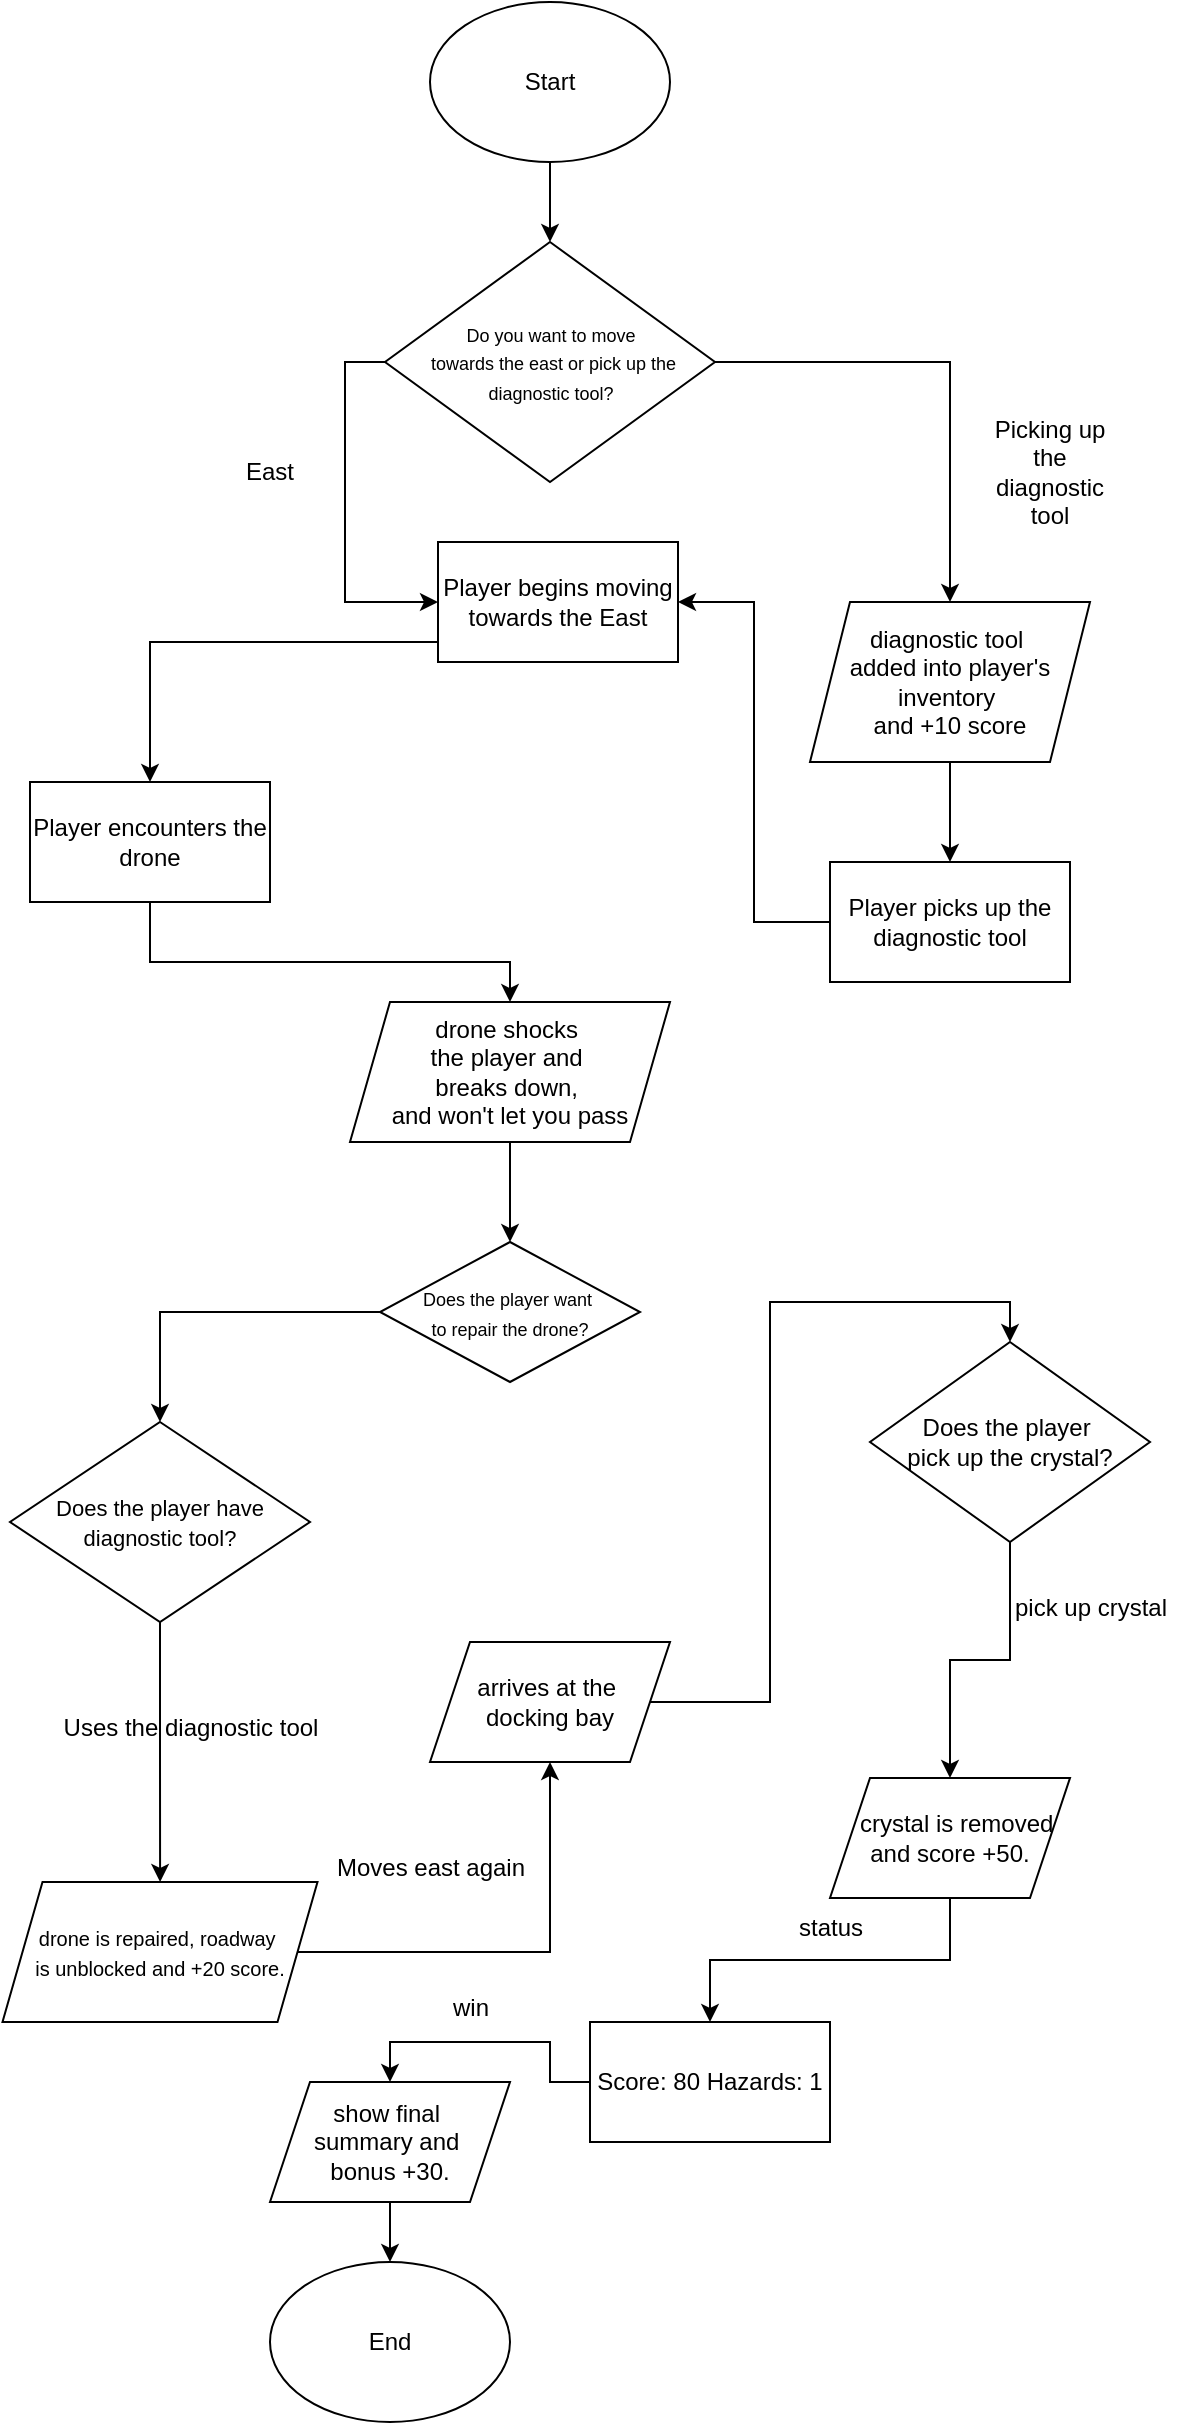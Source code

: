 <mxfile version="27.1.6">
  <diagram id="C5RBs43oDa-KdzZeNtuy" name="Page-1">
    <mxGraphModel dx="813" dy="550" grid="1" gridSize="10" guides="1" tooltips="1" connect="1" arrows="1" fold="1" page="1" pageScale="1" pageWidth="827" pageHeight="1169" math="0" shadow="0">
      <root>
        <mxCell id="WIyWlLk6GJQsqaUBKTNV-0" />
        <mxCell id="WIyWlLk6GJQsqaUBKTNV-1" parent="WIyWlLk6GJQsqaUBKTNV-0" />
        <mxCell id="p-kOWp8Kr_RvIh3Eu6UM-2" style="edgeStyle=orthogonalEdgeStyle;rounded=0;orthogonalLoop=1;jettySize=auto;html=1;" parent="WIyWlLk6GJQsqaUBKTNV-1" source="p-kOWp8Kr_RvIh3Eu6UM-0" target="p-kOWp8Kr_RvIh3Eu6UM-5" edge="1">
          <mxGeometry relative="1" as="geometry">
            <mxPoint x="410" y="160" as="targetPoint" />
          </mxGeometry>
        </mxCell>
        <mxCell id="p-kOWp8Kr_RvIh3Eu6UM-0" value="Start" style="ellipse;whiteSpace=wrap;html=1;" parent="WIyWlLk6GJQsqaUBKTNV-1" vertex="1">
          <mxGeometry x="350" y="30" width="120" height="80" as="geometry" />
        </mxCell>
        <mxCell id="p-kOWp8Kr_RvIh3Eu6UM-6" style="edgeStyle=orthogonalEdgeStyle;rounded=0;orthogonalLoop=1;jettySize=auto;html=1;exitX=0;exitY=0.5;exitDx=0;exitDy=0;entryX=0;entryY=0.5;entryDx=0;entryDy=0;" parent="WIyWlLk6GJQsqaUBKTNV-1" source="p-kOWp8Kr_RvIh3Eu6UM-5" target="p-kOWp8Kr_RvIh3Eu6UM-16" edge="1">
          <mxGeometry relative="1" as="geometry">
            <mxPoint x="320" y="340" as="targetPoint" />
            <mxPoint x="307.5" y="210" as="sourcePoint" />
          </mxGeometry>
        </mxCell>
        <mxCell id="p-kOWp8Kr_RvIh3Eu6UM-12" style="edgeStyle=orthogonalEdgeStyle;rounded=0;orthogonalLoop=1;jettySize=auto;html=1;" parent="WIyWlLk6GJQsqaUBKTNV-1" source="p-kOWp8Kr_RvIh3Eu6UM-5" target="p-kOWp8Kr_RvIh3Eu6UM-17" edge="1">
          <mxGeometry relative="1" as="geometry">
            <mxPoint x="620" y="420.0" as="targetPoint" />
          </mxGeometry>
        </mxCell>
        <mxCell id="p-kOWp8Kr_RvIh3Eu6UM-5" value="&lt;font style=&quot;font-size: 9px;&quot;&gt;Do you want to move&lt;/font&gt;&lt;div&gt;&lt;font style=&quot;font-size: 9px;&quot;&gt;&amp;nbsp;towards the east or pick up the diagnostic tool?&lt;/font&gt;&lt;/div&gt;" style="rhombus;whiteSpace=wrap;html=1;" parent="WIyWlLk6GJQsqaUBKTNV-1" vertex="1">
          <mxGeometry x="327.5" y="150" width="165" height="120" as="geometry" />
        </mxCell>
        <mxCell id="p-kOWp8Kr_RvIh3Eu6UM-9" value="East" style="text;html=1;align=center;verticalAlign=middle;whiteSpace=wrap;rounded=0;" parent="WIyWlLk6GJQsqaUBKTNV-1" vertex="1">
          <mxGeometry x="240" y="250" width="60" height="30" as="geometry" />
        </mxCell>
        <mxCell id="p-kOWp8Kr_RvIh3Eu6UM-22" style="edgeStyle=orthogonalEdgeStyle;rounded=0;orthogonalLoop=1;jettySize=auto;html=1;" parent="WIyWlLk6GJQsqaUBKTNV-1" source="p-kOWp8Kr_RvIh3Eu6UM-11" target="p-kOWp8Kr_RvIh3Eu6UM-21" edge="1">
          <mxGeometry relative="1" as="geometry">
            <Array as="points">
              <mxPoint x="210" y="510" />
              <mxPoint x="390" y="510" />
            </Array>
          </mxGeometry>
        </mxCell>
        <mxCell id="p-kOWp8Kr_RvIh3Eu6UM-11" value="Player encounters the drone" style="rounded=0;whiteSpace=wrap;html=1;" parent="WIyWlLk6GJQsqaUBKTNV-1" vertex="1">
          <mxGeometry x="150" y="420" width="120" height="60" as="geometry" />
        </mxCell>
        <mxCell id="p-kOWp8Kr_RvIh3Eu6UM-13" value="Picking up the diagnostic tool" style="text;html=1;align=center;verticalAlign=middle;whiteSpace=wrap;rounded=0;" parent="WIyWlLk6GJQsqaUBKTNV-1" vertex="1">
          <mxGeometry x="630" y="250" width="60" height="30" as="geometry" />
        </mxCell>
        <mxCell id="p-kOWp8Kr_RvIh3Eu6UM-19" style="edgeStyle=orthogonalEdgeStyle;rounded=0;orthogonalLoop=1;jettySize=auto;html=1;entryX=1;entryY=0.5;entryDx=0;entryDy=0;" parent="WIyWlLk6GJQsqaUBKTNV-1" source="p-kOWp8Kr_RvIh3Eu6UM-14" target="p-kOWp8Kr_RvIh3Eu6UM-16" edge="1">
          <mxGeometry relative="1" as="geometry" />
        </mxCell>
        <mxCell id="p-kOWp8Kr_RvIh3Eu6UM-14" value="Player picks up the diagnostic tool" style="rounded=0;whiteSpace=wrap;html=1;" parent="WIyWlLk6GJQsqaUBKTNV-1" vertex="1">
          <mxGeometry x="550" y="460" width="120" height="60" as="geometry" />
        </mxCell>
        <mxCell id="p-kOWp8Kr_RvIh3Eu6UM-20" style="edgeStyle=orthogonalEdgeStyle;rounded=0;orthogonalLoop=1;jettySize=auto;html=1;" parent="WIyWlLk6GJQsqaUBKTNV-1" source="p-kOWp8Kr_RvIh3Eu6UM-16" target="p-kOWp8Kr_RvIh3Eu6UM-11" edge="1">
          <mxGeometry relative="1" as="geometry">
            <Array as="points">
              <mxPoint x="210" y="350" />
            </Array>
          </mxGeometry>
        </mxCell>
        <mxCell id="p-kOWp8Kr_RvIh3Eu6UM-16" value="Player begins moving towards the East" style="rounded=0;whiteSpace=wrap;html=1;" parent="WIyWlLk6GJQsqaUBKTNV-1" vertex="1">
          <mxGeometry x="354" y="300" width="120" height="60" as="geometry" />
        </mxCell>
        <mxCell id="p-kOWp8Kr_RvIh3Eu6UM-18" style="edgeStyle=orthogonalEdgeStyle;rounded=0;orthogonalLoop=1;jettySize=auto;html=1;entryX=0.5;entryY=0;entryDx=0;entryDy=0;" parent="WIyWlLk6GJQsqaUBKTNV-1" source="p-kOWp8Kr_RvIh3Eu6UM-17" target="p-kOWp8Kr_RvIh3Eu6UM-14" edge="1">
          <mxGeometry relative="1" as="geometry" />
        </mxCell>
        <mxCell id="p-kOWp8Kr_RvIh3Eu6UM-17" value="diagnostic&amp;nbsp;&lt;span style=&quot;background-color: transparent; color: light-dark(rgb(0, 0, 0), rgb(255, 255, 255));&quot;&gt;tool&amp;nbsp;&lt;/span&gt;&lt;div&gt;&lt;span style=&quot;background-color: transparent; color: light-dark(rgb(0, 0, 0), rgb(255, 255, 255));&quot;&gt;added into player&#39;s inventory&amp;nbsp;&lt;/span&gt;&lt;div&gt;and +10 score&lt;/div&gt;&lt;/div&gt;" style="shape=parallelogram;perimeter=parallelogramPerimeter;whiteSpace=wrap;html=1;fixedSize=1;" parent="WIyWlLk6GJQsqaUBKTNV-1" vertex="1">
          <mxGeometry x="540" y="330" width="140" height="80" as="geometry" />
        </mxCell>
        <mxCell id="p-kOWp8Kr_RvIh3Eu6UM-24" style="edgeStyle=orthogonalEdgeStyle;rounded=0;orthogonalLoop=1;jettySize=auto;html=1;" parent="WIyWlLk6GJQsqaUBKTNV-1" source="p-kOWp8Kr_RvIh3Eu6UM-21" target="p-kOWp8Kr_RvIh3Eu6UM-23" edge="1">
          <mxGeometry relative="1" as="geometry" />
        </mxCell>
        <mxCell id="p-kOWp8Kr_RvIh3Eu6UM-21" value="drone shocks&amp;nbsp;&lt;div&gt;the player and&amp;nbsp;&lt;/div&gt;&lt;div&gt;breaks down,&amp;nbsp;&lt;/div&gt;&lt;div&gt;and won&#39;t let you pass&lt;/div&gt;" style="shape=parallelogram;perimeter=parallelogramPerimeter;whiteSpace=wrap;html=1;fixedSize=1;" parent="WIyWlLk6GJQsqaUBKTNV-1" vertex="1">
          <mxGeometry x="310" y="530" width="160" height="70" as="geometry" />
        </mxCell>
        <mxCell id="p-kOWp8Kr_RvIh3Eu6UM-26" style="edgeStyle=orthogonalEdgeStyle;rounded=0;orthogonalLoop=1;jettySize=auto;html=1;" parent="WIyWlLk6GJQsqaUBKTNV-1" source="p-kOWp8Kr_RvIh3Eu6UM-23" target="p-kOWp8Kr_RvIh3Eu6UM-27" edge="1">
          <mxGeometry relative="1" as="geometry">
            <mxPoint x="230" y="760" as="targetPoint" />
          </mxGeometry>
        </mxCell>
        <mxCell id="p-kOWp8Kr_RvIh3Eu6UM-23" value="&lt;font style=&quot;font-size: 9px;&quot;&gt;Does the player want&amp;nbsp;&lt;/font&gt;&lt;div&gt;&lt;font style=&quot;font-size: 9px;&quot;&gt;to repair the drone?&lt;/font&gt;&lt;/div&gt;" style="rhombus;whiteSpace=wrap;html=1;" parent="WIyWlLk6GJQsqaUBKTNV-1" vertex="1">
          <mxGeometry x="325" y="650" width="130" height="70" as="geometry" />
        </mxCell>
        <mxCell id="p-kOWp8Kr_RvIh3Eu6UM-28" style="edgeStyle=orthogonalEdgeStyle;rounded=0;orthogonalLoop=1;jettySize=auto;html=1;" parent="WIyWlLk6GJQsqaUBKTNV-1" source="p-kOWp8Kr_RvIh3Eu6UM-27" target="p-kOWp8Kr_RvIh3Eu6UM-30" edge="1">
          <mxGeometry relative="1" as="geometry">
            <mxPoint x="215" y="970" as="targetPoint" />
          </mxGeometry>
        </mxCell>
        <mxCell id="p-kOWp8Kr_RvIh3Eu6UM-27" value="&lt;font style=&quot;font-size: 11px;&quot;&gt;Does the player have diagnostic tool?&lt;/font&gt;" style="rhombus;whiteSpace=wrap;html=1;" parent="WIyWlLk6GJQsqaUBKTNV-1" vertex="1">
          <mxGeometry x="140" y="740" width="150" height="100" as="geometry" />
        </mxCell>
        <mxCell id="p-kOWp8Kr_RvIh3Eu6UM-29" value="Uses the diagnostic tool" style="text;html=1;align=center;verticalAlign=middle;resizable=0;points=[];autosize=1;strokeColor=none;fillColor=none;" parent="WIyWlLk6GJQsqaUBKTNV-1" vertex="1">
          <mxGeometry x="155" y="878" width="150" height="30" as="geometry" />
        </mxCell>
        <mxCell id="p-kOWp8Kr_RvIh3Eu6UM-31" style="edgeStyle=orthogonalEdgeStyle;rounded=0;orthogonalLoop=1;jettySize=auto;html=1;entryX=0.5;entryY=1;entryDx=0;entryDy=0;" parent="WIyWlLk6GJQsqaUBKTNV-1" source="p-kOWp8Kr_RvIh3Eu6UM-30" target="p-kOWp8Kr_RvIh3Eu6UM-32" edge="1">
          <mxGeometry relative="1" as="geometry">
            <mxPoint x="410" y="930" as="targetPoint" />
          </mxGeometry>
        </mxCell>
        <mxCell id="p-kOWp8Kr_RvIh3Eu6UM-30" value="&lt;font style=&quot;font-size: 10px;&quot;&gt;drone is repaired, roadway&amp;nbsp;&lt;/font&gt;&lt;div&gt;&lt;font style=&quot;font-size: 10px;&quot;&gt;is unblocked and +20 score.&lt;/font&gt;&lt;/div&gt;" style="shape=parallelogram;perimeter=parallelogramPerimeter;whiteSpace=wrap;html=1;fixedSize=1;" parent="WIyWlLk6GJQsqaUBKTNV-1" vertex="1">
          <mxGeometry x="136.25" y="970" width="157.5" height="70" as="geometry" />
        </mxCell>
        <mxCell id="p-kOWp8Kr_RvIh3Eu6UM-34" style="edgeStyle=orthogonalEdgeStyle;rounded=0;orthogonalLoop=1;jettySize=auto;html=1;entryX=0.5;entryY=0;entryDx=0;entryDy=0;" parent="WIyWlLk6GJQsqaUBKTNV-1" source="p-kOWp8Kr_RvIh3Eu6UM-32" target="p-kOWp8Kr_RvIh3Eu6UM-35" edge="1">
          <mxGeometry relative="1" as="geometry">
            <mxPoint x="480" y="720" as="targetPoint" />
          </mxGeometry>
        </mxCell>
        <mxCell id="p-kOWp8Kr_RvIh3Eu6UM-32" value="arrives at the&amp;nbsp;&lt;div&gt;docking bay&lt;/div&gt;" style="shape=parallelogram;perimeter=parallelogramPerimeter;whiteSpace=wrap;html=1;fixedSize=1;" parent="WIyWlLk6GJQsqaUBKTNV-1" vertex="1">
          <mxGeometry x="350" y="850" width="120" height="60" as="geometry" />
        </mxCell>
        <mxCell id="p-kOWp8Kr_RvIh3Eu6UM-33" value="Moves east again" style="text;html=1;align=center;verticalAlign=middle;resizable=0;points=[];autosize=1;strokeColor=none;fillColor=none;" parent="WIyWlLk6GJQsqaUBKTNV-1" vertex="1">
          <mxGeometry x="290" y="948" width="120" height="30" as="geometry" />
        </mxCell>
        <mxCell id="p-kOWp8Kr_RvIh3Eu6UM-36" style="edgeStyle=orthogonalEdgeStyle;rounded=0;orthogonalLoop=1;jettySize=auto;html=1;" parent="WIyWlLk6GJQsqaUBKTNV-1" source="p-kOWp8Kr_RvIh3Eu6UM-35" target="p-kOWp8Kr_RvIh3Eu6UM-38" edge="1">
          <mxGeometry relative="1" as="geometry">
            <mxPoint x="610" y="900" as="targetPoint" />
          </mxGeometry>
        </mxCell>
        <mxCell id="p-kOWp8Kr_RvIh3Eu6UM-35" value="Does the player&amp;nbsp;&lt;div&gt;pick up the crystal?&lt;/div&gt;" style="rhombus;whiteSpace=wrap;html=1;" parent="WIyWlLk6GJQsqaUBKTNV-1" vertex="1">
          <mxGeometry x="570" y="700" width="140" height="100" as="geometry" />
        </mxCell>
        <mxCell id="p-kOWp8Kr_RvIh3Eu6UM-37" value="pick up crystal" style="text;html=1;align=center;verticalAlign=middle;resizable=0;points=[];autosize=1;strokeColor=none;fillColor=none;" parent="WIyWlLk6GJQsqaUBKTNV-1" vertex="1">
          <mxGeometry x="630" y="818" width="100" height="30" as="geometry" />
        </mxCell>
        <mxCell id="p-kOWp8Kr_RvIh3Eu6UM-39" style="edgeStyle=orthogonalEdgeStyle;rounded=0;orthogonalLoop=1;jettySize=auto;html=1;" parent="WIyWlLk6GJQsqaUBKTNV-1" source="p-kOWp8Kr_RvIh3Eu6UM-38" target="p-kOWp8Kr_RvIh3Eu6UM-41" edge="1">
          <mxGeometry relative="1" as="geometry">
            <mxPoint x="490" y="1040" as="targetPoint" />
          </mxGeometry>
        </mxCell>
        <mxCell id="p-kOWp8Kr_RvIh3Eu6UM-38" value="&amp;nbsp; crystal is removed and score +50." style="shape=parallelogram;perimeter=parallelogramPerimeter;whiteSpace=wrap;html=1;fixedSize=1;" parent="WIyWlLk6GJQsqaUBKTNV-1" vertex="1">
          <mxGeometry x="550" y="918" width="120" height="60" as="geometry" />
        </mxCell>
        <mxCell id="p-kOWp8Kr_RvIh3Eu6UM-40" value="status" style="text;html=1;align=center;verticalAlign=middle;resizable=0;points=[];autosize=1;strokeColor=none;fillColor=none;" parent="WIyWlLk6GJQsqaUBKTNV-1" vertex="1">
          <mxGeometry x="520" y="978" width="60" height="30" as="geometry" />
        </mxCell>
        <mxCell id="p-kOWp8Kr_RvIh3Eu6UM-45" style="edgeStyle=orthogonalEdgeStyle;rounded=0;orthogonalLoop=1;jettySize=auto;html=1;entryX=0.5;entryY=0;entryDx=0;entryDy=0;" parent="WIyWlLk6GJQsqaUBKTNV-1" source="p-kOWp8Kr_RvIh3Eu6UM-41" target="p-kOWp8Kr_RvIh3Eu6UM-43" edge="1">
          <mxGeometry relative="1" as="geometry" />
        </mxCell>
        <mxCell id="p-kOWp8Kr_RvIh3Eu6UM-41" value="Score: 80 Hazards: 1" style="rounded=0;whiteSpace=wrap;html=1;" parent="WIyWlLk6GJQsqaUBKTNV-1" vertex="1">
          <mxGeometry x="430" y="1040" width="120" height="60" as="geometry" />
        </mxCell>
        <mxCell id="p-kOWp8Kr_RvIh3Eu6UM-48" style="edgeStyle=orthogonalEdgeStyle;rounded=0;orthogonalLoop=1;jettySize=auto;html=1;entryX=0.5;entryY=0;entryDx=0;entryDy=0;" parent="WIyWlLk6GJQsqaUBKTNV-1" source="p-kOWp8Kr_RvIh3Eu6UM-43" target="p-kOWp8Kr_RvIh3Eu6UM-49" edge="1">
          <mxGeometry relative="1" as="geometry">
            <mxPoint x="330" y="1150.0" as="targetPoint" />
            <Array as="points" />
          </mxGeometry>
        </mxCell>
        <mxCell id="p-kOWp8Kr_RvIh3Eu6UM-43" value="show final&amp;nbsp;&lt;div&gt;summary and&amp;nbsp;&lt;/div&gt;&lt;div&gt;bonus +30.&lt;/div&gt;" style="shape=parallelogram;perimeter=parallelogramPerimeter;whiteSpace=wrap;html=1;fixedSize=1;" parent="WIyWlLk6GJQsqaUBKTNV-1" vertex="1">
          <mxGeometry x="270" y="1070" width="120" height="60" as="geometry" />
        </mxCell>
        <mxCell id="p-kOWp8Kr_RvIh3Eu6UM-47" value="win" style="text;html=1;align=center;verticalAlign=middle;resizable=0;points=[];autosize=1;strokeColor=none;fillColor=none;" parent="WIyWlLk6GJQsqaUBKTNV-1" vertex="1">
          <mxGeometry x="350" y="1018" width="40" height="30" as="geometry" />
        </mxCell>
        <mxCell id="p-kOWp8Kr_RvIh3Eu6UM-49" value="End" style="ellipse;whiteSpace=wrap;html=1;" parent="WIyWlLk6GJQsqaUBKTNV-1" vertex="1">
          <mxGeometry x="270" y="1160" width="120" height="80" as="geometry" />
        </mxCell>
      </root>
    </mxGraphModel>
  </diagram>
</mxfile>
